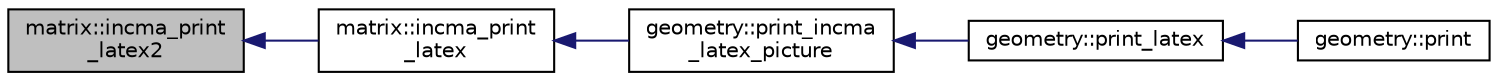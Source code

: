 digraph "matrix::incma_print_latex2"
{
  edge [fontname="Helvetica",fontsize="10",labelfontname="Helvetica",labelfontsize="10"];
  node [fontname="Helvetica",fontsize="10",shape=record];
  rankdir="LR";
  Node889 [label="matrix::incma_print\l_latex2",height=0.2,width=0.4,color="black", fillcolor="grey75", style="filled", fontcolor="black"];
  Node889 -> Node890 [dir="back",color="midnightblue",fontsize="10",style="solid",fontname="Helvetica"];
  Node890 [label="matrix::incma_print\l_latex",height=0.2,width=0.4,color="black", fillcolor="white", style="filled",URL="$d1/d8d/classmatrix.html#a2f3ef897e502a22def6b90a7c02addf5"];
  Node890 -> Node891 [dir="back",color="midnightblue",fontsize="10",style="solid",fontname="Helvetica"];
  Node891 [label="geometry::print_incma\l_latex_picture",height=0.2,width=0.4,color="black", fillcolor="white", style="filled",URL="$da/d44/classgeometry.html#ae0d174439d57d9bc0b0dd7ffe210b148"];
  Node891 -> Node892 [dir="back",color="midnightblue",fontsize="10",style="solid",fontname="Helvetica"];
  Node892 [label="geometry::print_latex",height=0.2,width=0.4,color="black", fillcolor="white", style="filled",URL="$da/d44/classgeometry.html#a1d45497d61d4dc8f7325156158b7e661"];
  Node892 -> Node893 [dir="back",color="midnightblue",fontsize="10",style="solid",fontname="Helvetica"];
  Node893 [label="geometry::print",height=0.2,width=0.4,color="black", fillcolor="white", style="filled",URL="$da/d44/classgeometry.html#af92f963887d22dd3437f585df929208d"];
}
